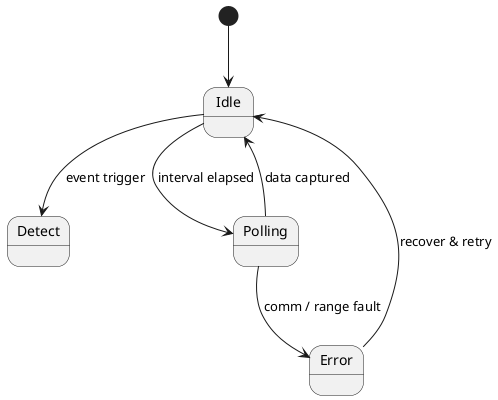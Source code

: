 '==================== 7. 센서 상태 머신 ====================
@startuml Sensor_StateMachine
  [*] --> Idle
  Idle      --> Detect     : event trigger
  Idle    --> Polling : interval elapsed
  Polling --> Idle    : data captured
  Polling --> Error   : comm / range fault
  Error   --> Idle    : recover & retry
@enduml
